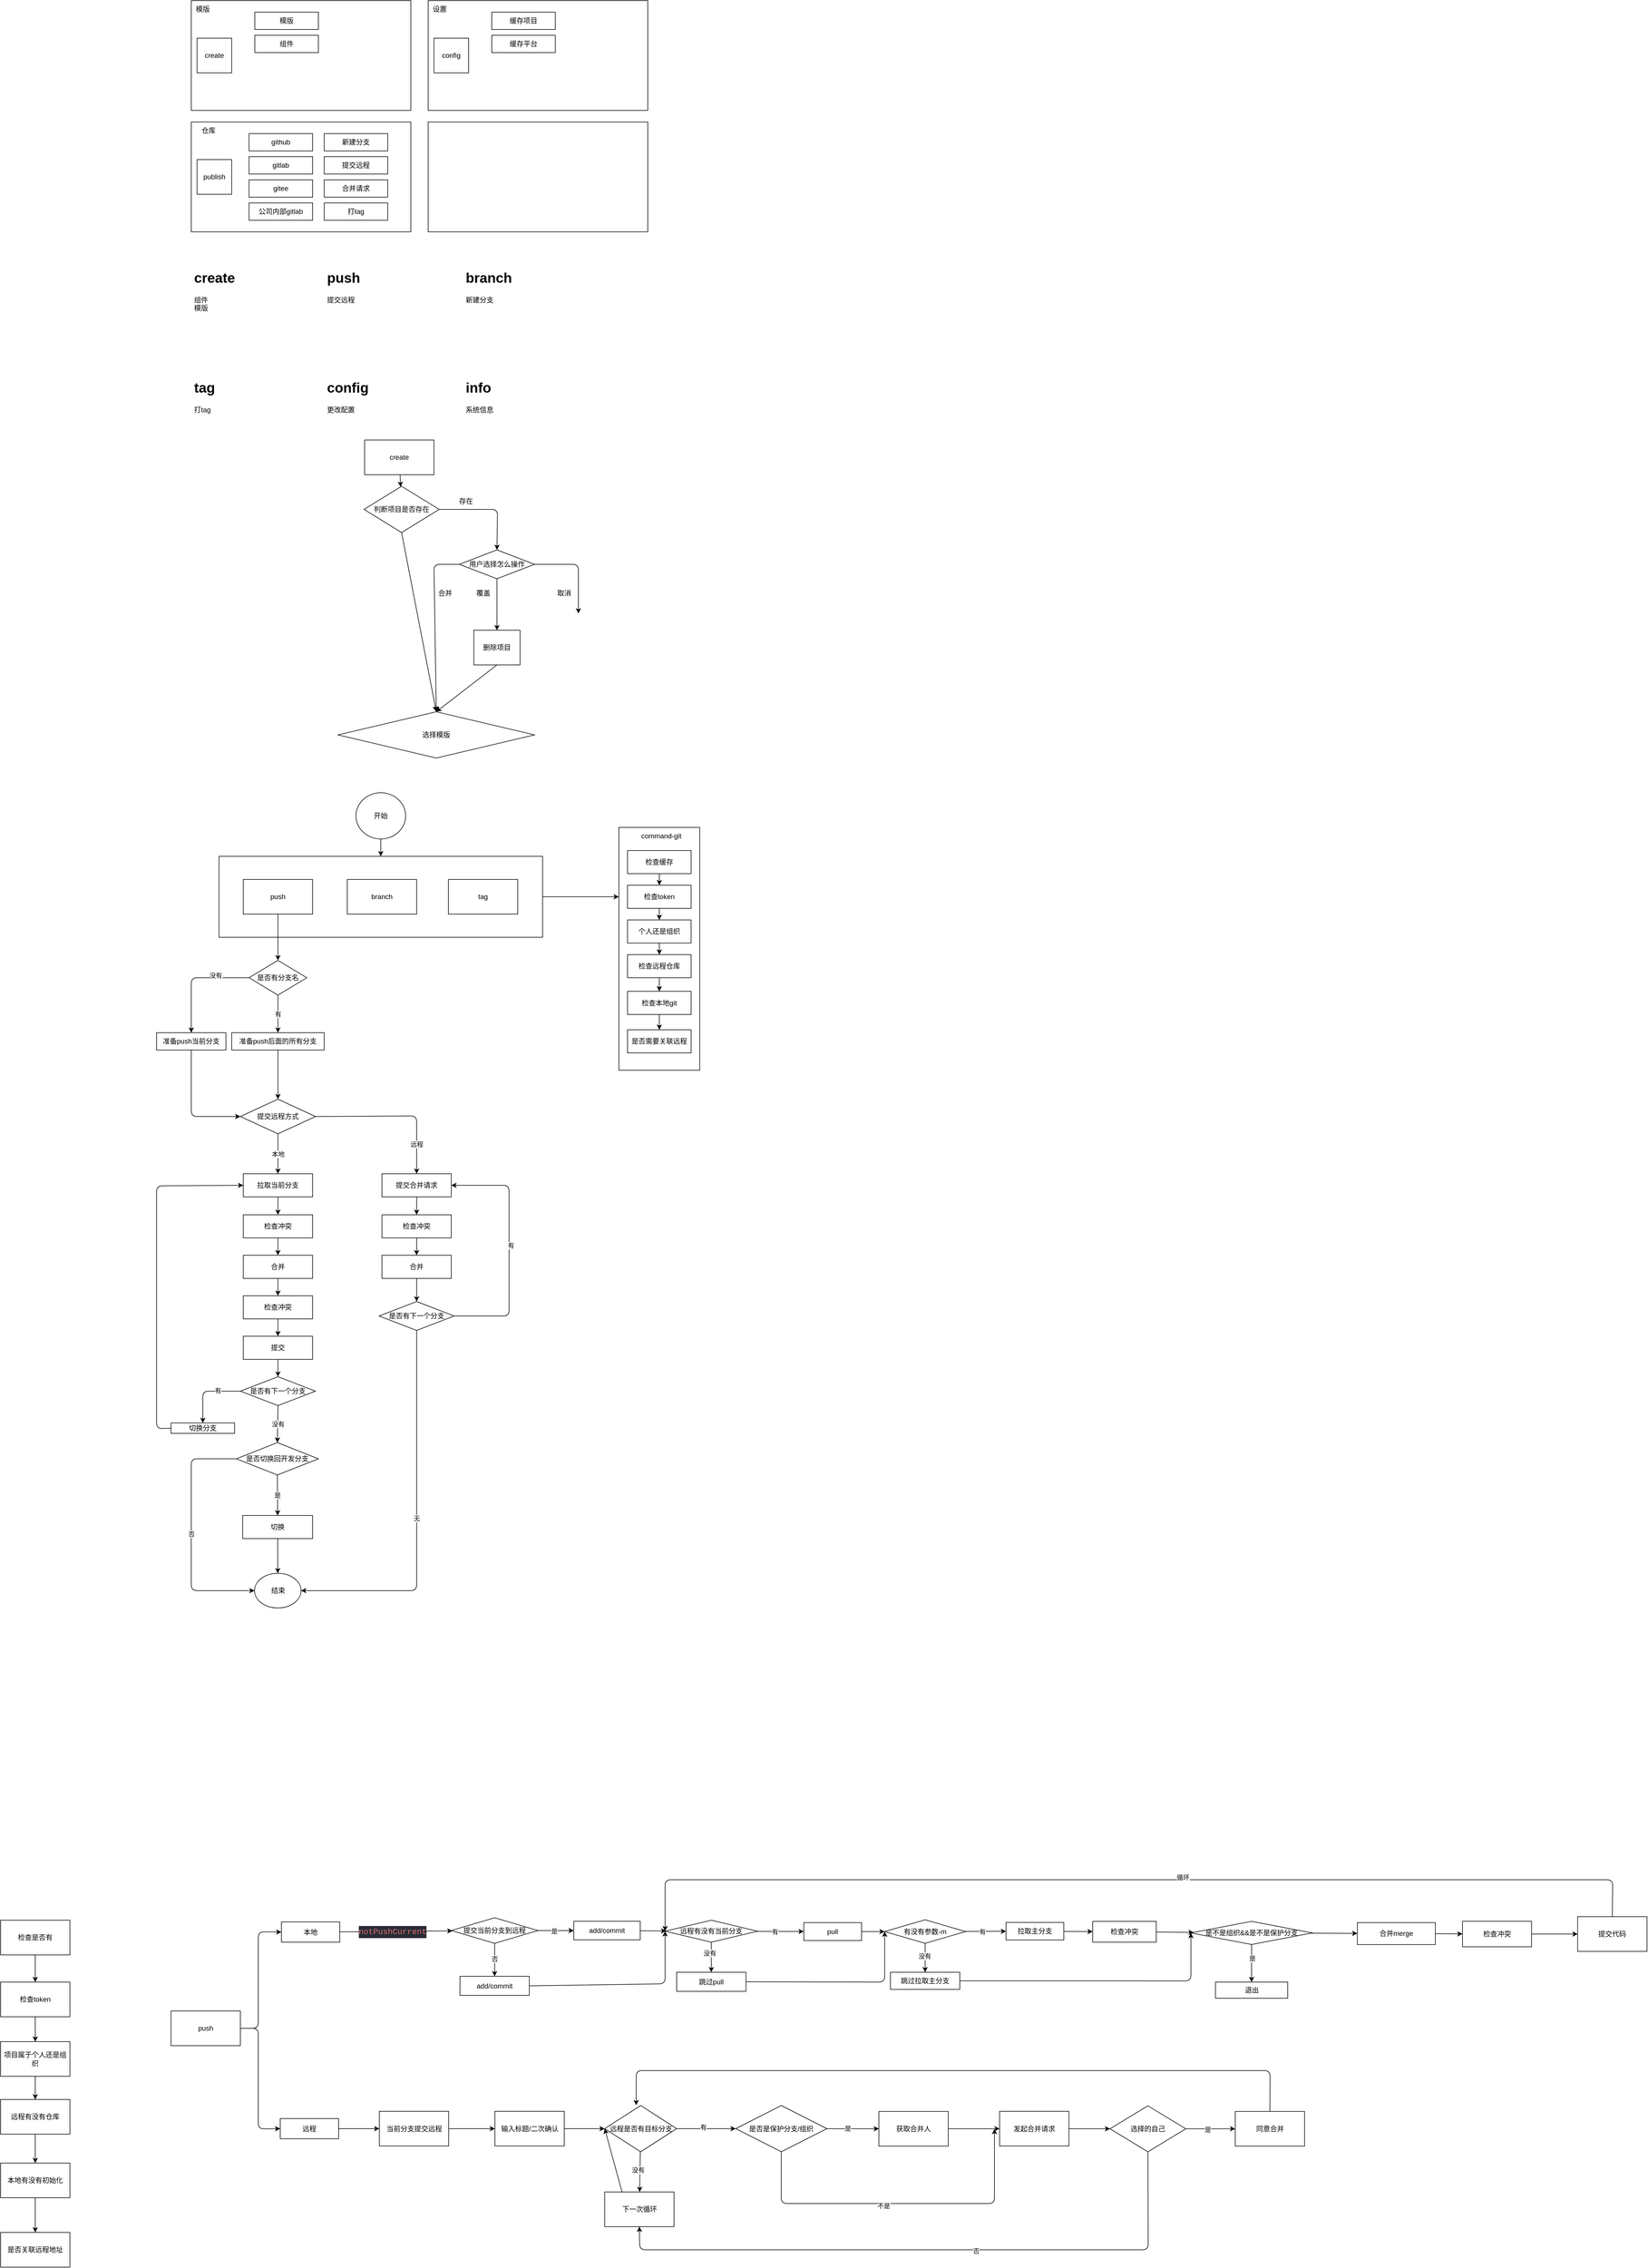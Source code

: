 <mxfile>
    <diagram id="hj7p5NcWXGHXg7Z-rghi" name="第 1 页">
        <mxGraphModel dx="1748" dy="349" grid="1" gridSize="10" guides="1" tooltips="1" connect="1" arrows="1" fold="1" page="1" pageScale="1" pageWidth="827" pageHeight="1169" math="0" shadow="0">
            <root>
                <mxCell id="0"/>
                <mxCell id="1" parent="0"/>
                <mxCell id="69" style="edgeStyle=none;html=1;exitX=1;exitY=0.5;exitDx=0;exitDy=0;" parent="1" source="66" edge="1">
                    <mxGeometry relative="1" as="geometry">
                        <mxPoint x="790" y="1570" as="targetPoint"/>
                    </mxGeometry>
                </mxCell>
                <mxCell id="66" value="" style="rounded=0;whiteSpace=wrap;html=1;fillColor=none;" parent="1" vertex="1">
                    <mxGeometry x="98" y="1500" width="560" height="140" as="geometry"/>
                </mxCell>
                <mxCell id="2" value="" style="rounded=0;whiteSpace=wrap;html=1;fillColor=none;" parent="1" vertex="1">
                    <mxGeometry x="50" y="20" width="380" height="190" as="geometry"/>
                </mxCell>
                <mxCell id="3" value="create" style="rounded=0;whiteSpace=wrap;html=1;fillColor=none;" parent="1" vertex="1">
                    <mxGeometry x="60" y="85" width="60" height="60" as="geometry"/>
                </mxCell>
                <mxCell id="5" value="模版" style="text;html=1;strokeColor=none;fillColor=none;align=center;verticalAlign=middle;whiteSpace=wrap;rounded=0;" parent="1" vertex="1">
                    <mxGeometry x="40" y="20" width="60" height="30" as="geometry"/>
                </mxCell>
                <mxCell id="7" value="模版" style="whiteSpace=wrap;html=1;fillColor=none;rounded=0;" parent="1" vertex="1">
                    <mxGeometry x="160" y="40" width="110" height="30" as="geometry"/>
                </mxCell>
                <mxCell id="15" value="组件" style="whiteSpace=wrap;html=1;fillColor=none;rounded=0;" parent="1" vertex="1">
                    <mxGeometry x="160" y="80" width="110" height="30" as="geometry"/>
                </mxCell>
                <mxCell id="16" value="" style="rounded=0;whiteSpace=wrap;html=1;fillColor=none;" parent="1" vertex="1">
                    <mxGeometry x="50" y="230" width="380" height="190" as="geometry"/>
                </mxCell>
                <mxCell id="17" value="仓库" style="text;html=1;strokeColor=none;fillColor=none;align=center;verticalAlign=middle;whiteSpace=wrap;rounded=0;" parent="1" vertex="1">
                    <mxGeometry x="50" y="230" width="60" height="30" as="geometry"/>
                </mxCell>
                <mxCell id="18" value="publish" style="rounded=0;whiteSpace=wrap;html=1;fillColor=none;" parent="1" vertex="1">
                    <mxGeometry x="60" y="295" width="60" height="60" as="geometry"/>
                </mxCell>
                <mxCell id="19" value="github" style="whiteSpace=wrap;html=1;fillColor=none;rounded=0;" parent="1" vertex="1">
                    <mxGeometry x="150" y="250" width="110" height="30" as="geometry"/>
                </mxCell>
                <mxCell id="20" value="gitlab" style="whiteSpace=wrap;html=1;fillColor=none;rounded=0;" parent="1" vertex="1">
                    <mxGeometry x="150" y="290" width="110" height="30" as="geometry"/>
                </mxCell>
                <mxCell id="21" value="gitee" style="whiteSpace=wrap;html=1;fillColor=none;rounded=0;" parent="1" vertex="1">
                    <mxGeometry x="150" y="330" width="110" height="30" as="geometry"/>
                </mxCell>
                <mxCell id="22" value="公司内部gitlab" style="whiteSpace=wrap;html=1;fillColor=none;rounded=0;" parent="1" vertex="1">
                    <mxGeometry x="150" y="370" width="110" height="30" as="geometry"/>
                </mxCell>
                <mxCell id="23" value="新建分支" style="whiteSpace=wrap;html=1;fillColor=none;rounded=0;" parent="1" vertex="1">
                    <mxGeometry x="280" y="250" width="110" height="30" as="geometry"/>
                </mxCell>
                <mxCell id="24" value="提交远程" style="whiteSpace=wrap;html=1;fillColor=none;rounded=0;" parent="1" vertex="1">
                    <mxGeometry x="280" y="290" width="110" height="30" as="geometry"/>
                </mxCell>
                <mxCell id="25" value="合并请求" style="whiteSpace=wrap;html=1;fillColor=none;rounded=0;" parent="1" vertex="1">
                    <mxGeometry x="280" y="330" width="110" height="30" as="geometry"/>
                </mxCell>
                <mxCell id="26" value="打tag" style="whiteSpace=wrap;html=1;fillColor=none;rounded=0;" parent="1" vertex="1">
                    <mxGeometry x="280" y="370" width="110" height="30" as="geometry"/>
                </mxCell>
                <mxCell id="27" value="" style="rounded=0;whiteSpace=wrap;html=1;fillColor=none;" parent="1" vertex="1">
                    <mxGeometry x="460" y="20" width="380" height="190" as="geometry"/>
                </mxCell>
                <mxCell id="28" value="config" style="rounded=0;whiteSpace=wrap;html=1;fillColor=none;" parent="1" vertex="1">
                    <mxGeometry x="470" y="85" width="60" height="60" as="geometry"/>
                </mxCell>
                <mxCell id="29" value="设置" style="text;html=1;strokeColor=none;fillColor=none;align=center;verticalAlign=middle;whiteSpace=wrap;rounded=0;" parent="1" vertex="1">
                    <mxGeometry x="450" y="20" width="60" height="30" as="geometry"/>
                </mxCell>
                <mxCell id="30" value="缓存项目" style="whiteSpace=wrap;html=1;fillColor=none;rounded=0;" parent="1" vertex="1">
                    <mxGeometry x="570" y="40" width="110" height="30" as="geometry"/>
                </mxCell>
                <mxCell id="31" value="缓存平台" style="whiteSpace=wrap;html=1;fillColor=none;rounded=0;" parent="1" vertex="1">
                    <mxGeometry x="570" y="80" width="110" height="30" as="geometry"/>
                </mxCell>
                <mxCell id="32" value="" style="rounded=0;whiteSpace=wrap;html=1;fillColor=none;" parent="1" vertex="1">
                    <mxGeometry x="460" y="230" width="380" height="190" as="geometry"/>
                </mxCell>
                <mxCell id="34" value="&lt;h1&gt;create&lt;/h1&gt;&lt;div&gt;组件&lt;/div&gt;&lt;div&gt;模版&lt;/div&gt;&lt;div&gt;&lt;br&gt;&lt;/div&gt;" style="text;html=1;strokeColor=none;fillColor=none;spacing=5;spacingTop=-20;whiteSpace=wrap;overflow=hidden;rounded=0;" parent="1" vertex="1">
                    <mxGeometry x="50" y="480" width="190" height="120" as="geometry"/>
                </mxCell>
                <mxCell id="35" value="&lt;h1&gt;push&lt;/h1&gt;&lt;div&gt;提交远程&lt;/div&gt;" style="text;html=1;strokeColor=none;fillColor=none;spacing=5;spacingTop=-20;whiteSpace=wrap;overflow=hidden;rounded=0;" parent="1" vertex="1">
                    <mxGeometry x="280" y="480" width="190" height="120" as="geometry"/>
                </mxCell>
                <mxCell id="36" value="&lt;h1&gt;branch&lt;/h1&gt;&lt;div&gt;新建分支&lt;/div&gt;" style="text;html=1;strokeColor=none;fillColor=none;spacing=5;spacingTop=-20;whiteSpace=wrap;overflow=hidden;rounded=0;" parent="1" vertex="1">
                    <mxGeometry x="520" y="480" width="190" height="120" as="geometry"/>
                </mxCell>
                <mxCell id="37" value="&lt;h1&gt;tag&lt;/h1&gt;&lt;div&gt;打tag&lt;/div&gt;" style="text;html=1;strokeColor=none;fillColor=none;spacing=5;spacingTop=-20;whiteSpace=wrap;overflow=hidden;rounded=0;" parent="1" vertex="1">
                    <mxGeometry x="50" y="670" width="190" height="120" as="geometry"/>
                </mxCell>
                <mxCell id="38" value="&lt;h1&gt;config&lt;/h1&gt;&lt;div&gt;更改配置&lt;/div&gt;" style="text;html=1;strokeColor=none;fillColor=none;spacing=5;spacingTop=-20;whiteSpace=wrap;overflow=hidden;rounded=0;" parent="1" vertex="1">
                    <mxGeometry x="280" y="670" width="190" height="120" as="geometry"/>
                </mxCell>
                <mxCell id="39" value="&lt;h1&gt;info&lt;/h1&gt;&lt;div&gt;系统信息&lt;/div&gt;" style="text;html=1;strokeColor=none;fillColor=none;spacing=5;spacingTop=-20;whiteSpace=wrap;overflow=hidden;rounded=0;" parent="1" vertex="1">
                    <mxGeometry x="520" y="670" width="190" height="120" as="geometry"/>
                </mxCell>
                <mxCell id="42" value="" style="edgeStyle=none;html=1;" parent="1" source="40" target="41" edge="1">
                    <mxGeometry relative="1" as="geometry"/>
                </mxCell>
                <mxCell id="40" value="create" style="rounded=0;whiteSpace=wrap;html=1;" parent="1" vertex="1">
                    <mxGeometry x="350" y="780" width="120" height="60" as="geometry"/>
                </mxCell>
                <mxCell id="43" style="edgeStyle=none;html=1;exitX=1;exitY=0.5;exitDx=0;exitDy=0;entryX=0.5;entryY=0;entryDx=0;entryDy=0;" parent="1" source="41" edge="1">
                    <mxGeometry relative="1" as="geometry">
                        <mxPoint x="579" y="970" as="targetPoint"/>
                        <Array as="points">
                            <mxPoint x="580" y="900"/>
                        </Array>
                    </mxGeometry>
                </mxCell>
                <mxCell id="58" style="edgeStyle=none;html=1;exitX=0.5;exitY=1;exitDx=0;exitDy=0;entryX=0.5;entryY=0;entryDx=0;entryDy=0;" parent="1" source="41" target="61" edge="1">
                    <mxGeometry relative="1" as="geometry">
                        <mxPoint x="414" y="1240" as="targetPoint"/>
                    </mxGeometry>
                </mxCell>
                <mxCell id="41" value="判断项目是否存在" style="rhombus;whiteSpace=wrap;html=1;rounded=0;" parent="1" vertex="1">
                    <mxGeometry x="349" y="860" width="130" height="80" as="geometry"/>
                </mxCell>
                <mxCell id="44" value="存在" style="text;html=1;align=center;verticalAlign=middle;resizable=0;points=[];autosize=1;strokeColor=none;fillColor=none;" parent="1" vertex="1">
                    <mxGeometry x="500" y="871" width="50" height="30" as="geometry"/>
                </mxCell>
                <mxCell id="48" style="edgeStyle=none;html=1;exitX=0;exitY=0.5;exitDx=0;exitDy=0;entryX=0.5;entryY=0;entryDx=0;entryDy=0;" parent="1" source="47" target="61" edge="1">
                    <mxGeometry relative="1" as="geometry">
                        <mxPoint x="470" y="1240" as="targetPoint"/>
                        <Array as="points">
                            <mxPoint x="470" y="995"/>
                        </Array>
                    </mxGeometry>
                </mxCell>
                <mxCell id="49" style="edgeStyle=none;html=1;exitX=1;exitY=0.5;exitDx=0;exitDy=0;" parent="1" source="47" edge="1">
                    <mxGeometry relative="1" as="geometry">
                        <mxPoint x="720" y="1080" as="targetPoint"/>
                        <Array as="points">
                            <mxPoint x="720" y="995"/>
                        </Array>
                    </mxGeometry>
                </mxCell>
                <mxCell id="54" style="edgeStyle=none;html=1;exitX=0.5;exitY=1;exitDx=0;exitDy=0;entryX=0.5;entryY=0;entryDx=0;entryDy=0;" parent="1" source="47" target="52" edge="1">
                    <mxGeometry relative="1" as="geometry"/>
                </mxCell>
                <mxCell id="47" value="用户选择怎么操作" style="rhombus;whiteSpace=wrap;html=1;rounded=0;" parent="1" vertex="1">
                    <mxGeometry x="514" y="970" width="130" height="50" as="geometry"/>
                </mxCell>
                <mxCell id="50" value="覆盖" style="text;html=1;align=center;verticalAlign=middle;resizable=0;points=[];autosize=1;strokeColor=none;fillColor=none;" parent="1" vertex="1">
                    <mxGeometry x="530" y="1030" width="50" height="30" as="geometry"/>
                </mxCell>
                <mxCell id="59" style="edgeStyle=none;html=1;exitX=0.5;exitY=1;exitDx=0;exitDy=0;entryX=0.5;entryY=0;entryDx=0;entryDy=0;" parent="1" source="52" target="61" edge="1">
                    <mxGeometry relative="1" as="geometry">
                        <mxPoint x="578.941" y="1240" as="targetPoint"/>
                    </mxGeometry>
                </mxCell>
                <mxCell id="52" value="删除项目" style="rounded=0;whiteSpace=wrap;html=1;" parent="1" vertex="1">
                    <mxGeometry x="539" y="1109" width="80" height="60" as="geometry"/>
                </mxCell>
                <mxCell id="55" value="合并" style="text;html=1;align=center;verticalAlign=middle;resizable=0;points=[];autosize=1;strokeColor=none;fillColor=none;" parent="1" vertex="1">
                    <mxGeometry x="464" y="1030" width="50" height="30" as="geometry"/>
                </mxCell>
                <mxCell id="56" value="取消" style="text;html=1;align=center;verticalAlign=middle;resizable=0;points=[];autosize=1;strokeColor=none;fillColor=none;" parent="1" vertex="1">
                    <mxGeometry x="670" y="1030" width="50" height="30" as="geometry"/>
                </mxCell>
                <mxCell id="61" value="选择模版" style="rhombus;whiteSpace=wrap;html=1;" parent="1" vertex="1">
                    <mxGeometry x="304" y="1250" width="340" height="80" as="geometry"/>
                </mxCell>
                <mxCell id="67" style="edgeStyle=none;html=1;exitX=0.5;exitY=1;exitDx=0;exitDy=0;entryX=0.5;entryY=0;entryDx=0;entryDy=0;" parent="1" source="62" target="66" edge="1">
                    <mxGeometry relative="1" as="geometry"/>
                </mxCell>
                <mxCell id="62" value="开始" style="ellipse;whiteSpace=wrap;html=1;" parent="1" vertex="1">
                    <mxGeometry x="335" y="1390" width="86" height="80" as="geometry"/>
                </mxCell>
                <mxCell id="88" style="edgeStyle=none;html=1;exitX=0.5;exitY=1;exitDx=0;exitDy=0;" parent="1" source="63" edge="1">
                    <mxGeometry relative="1" as="geometry">
                        <mxPoint x="200" y="1680" as="targetPoint"/>
                    </mxGeometry>
                </mxCell>
                <mxCell id="63" value="push" style="rounded=0;whiteSpace=wrap;html=1;" parent="1" vertex="1">
                    <mxGeometry x="140" y="1540" width="120" height="60" as="geometry"/>
                </mxCell>
                <mxCell id="64" value="branch" style="rounded=0;whiteSpace=wrap;html=1;" parent="1" vertex="1">
                    <mxGeometry x="320" y="1540" width="120" height="60" as="geometry"/>
                </mxCell>
                <mxCell id="65" value="tag" style="rounded=0;whiteSpace=wrap;html=1;" parent="1" vertex="1">
                    <mxGeometry x="495" y="1540" width="120" height="60" as="geometry"/>
                </mxCell>
                <mxCell id="70" value="" style="rounded=0;whiteSpace=wrap;html=1;fillColor=none;" parent="1" vertex="1">
                    <mxGeometry x="790" y="1450" width="140" height="420" as="geometry"/>
                </mxCell>
                <mxCell id="71" value="command-git&lt;br&gt;" style="text;html=1;strokeColor=none;fillColor=none;align=center;verticalAlign=middle;whiteSpace=wrap;rounded=0;" parent="1" vertex="1">
                    <mxGeometry x="827" y="1450" width="73" height="30" as="geometry"/>
                </mxCell>
                <mxCell id="78" value="" style="edgeStyle=none;html=1;" parent="1" source="72" target="77" edge="1">
                    <mxGeometry relative="1" as="geometry"/>
                </mxCell>
                <mxCell id="72" value="检查缓存" style="rounded=0;whiteSpace=wrap;html=1;fillColor=none;" parent="1" vertex="1">
                    <mxGeometry x="805" y="1490" width="110" height="40" as="geometry"/>
                </mxCell>
                <mxCell id="80" value="" style="edgeStyle=none;html=1;" parent="1" source="77" target="79" edge="1">
                    <mxGeometry relative="1" as="geometry"/>
                </mxCell>
                <mxCell id="77" value="检查token" style="rounded=0;whiteSpace=wrap;html=1;fillColor=none;" parent="1" vertex="1">
                    <mxGeometry x="805" y="1550" width="110" height="40" as="geometry"/>
                </mxCell>
                <mxCell id="82" value="" style="edgeStyle=none;html=1;" parent="1" source="79" target="81" edge="1">
                    <mxGeometry relative="1" as="geometry"/>
                </mxCell>
                <mxCell id="79" value="个人还是组织" style="rounded=0;whiteSpace=wrap;html=1;fillColor=none;" parent="1" vertex="1">
                    <mxGeometry x="805" y="1610" width="110" height="40" as="geometry"/>
                </mxCell>
                <mxCell id="84" value="" style="edgeStyle=none;html=1;" parent="1" source="81" target="83" edge="1">
                    <mxGeometry relative="1" as="geometry"/>
                </mxCell>
                <mxCell id="81" value="检查远程仓库" style="rounded=0;whiteSpace=wrap;html=1;fillColor=none;" parent="1" vertex="1">
                    <mxGeometry x="805" y="1670" width="110" height="40" as="geometry"/>
                </mxCell>
                <mxCell id="87" value="" style="edgeStyle=none;html=1;" parent="1" source="83" target="86" edge="1">
                    <mxGeometry relative="1" as="geometry"/>
                </mxCell>
                <mxCell id="83" value="检查本地git" style="rounded=0;whiteSpace=wrap;html=1;fillColor=none;" parent="1" vertex="1">
                    <mxGeometry x="805" y="1733.5" width="110" height="40" as="geometry"/>
                </mxCell>
                <mxCell id="86" value="是否需要关联远程" style="rounded=0;whiteSpace=wrap;html=1;fillColor=none;" parent="1" vertex="1">
                    <mxGeometry x="805" y="1800" width="110" height="40" as="geometry"/>
                </mxCell>
                <mxCell id="90" style="edgeStyle=none;html=1;exitX=0;exitY=0.5;exitDx=0;exitDy=0;entryX=0.5;entryY=0;entryDx=0;entryDy=0;" parent="1" source="89" target="93" edge="1">
                    <mxGeometry relative="1" as="geometry">
                        <mxPoint x="80" y="1800" as="targetPoint"/>
                        <Array as="points">
                            <mxPoint x="50" y="1710"/>
                        </Array>
                    </mxGeometry>
                </mxCell>
                <mxCell id="92" value="没有" style="edgeLabel;html=1;align=center;verticalAlign=middle;resizable=0;points=[];" parent="90" vertex="1" connectable="0">
                    <mxGeometry x="-0.084" y="-1" relative="1" as="geometry">
                        <mxPoint x="31" y="-3" as="offset"/>
                    </mxGeometry>
                </mxCell>
                <mxCell id="95" value="有" style="edgeStyle=none;html=1;exitX=0.5;exitY=1;exitDx=0;exitDy=0;entryX=0.5;entryY=0;entryDx=0;entryDy=0;" parent="1" source="89" target="96" edge="1">
                    <mxGeometry relative="1" as="geometry">
                        <mxPoint x="200" y="1800" as="targetPoint"/>
                    </mxGeometry>
                </mxCell>
                <mxCell id="89" value="是否有分支名" style="rhombus;whiteSpace=wrap;html=1;fillColor=none;" parent="1" vertex="1">
                    <mxGeometry x="150" y="1680" width="100" height="60" as="geometry"/>
                </mxCell>
                <mxCell id="97" style="edgeStyle=none;html=1;exitX=0.5;exitY=1;exitDx=0;exitDy=0;entryX=0;entryY=0.5;entryDx=0;entryDy=0;" parent="1" source="93" target="100" edge="1">
                    <mxGeometry relative="1" as="geometry">
                        <mxPoint x="140" y="1935" as="targetPoint"/>
                        <Array as="points">
                            <mxPoint x="50" y="1950"/>
                        </Array>
                    </mxGeometry>
                </mxCell>
                <mxCell id="93" value="准备push当前分支" style="rounded=0;whiteSpace=wrap;html=1;fillColor=none;" parent="1" vertex="1">
                    <mxGeometry x="-10" y="1805" width="120" height="30" as="geometry"/>
                </mxCell>
                <mxCell id="99" style="edgeStyle=none;html=1;exitX=0.5;exitY=1;exitDx=0;exitDy=0;entryX=0.5;entryY=0;entryDx=0;entryDy=0;" parent="1" source="96" target="100" edge="1">
                    <mxGeometry relative="1" as="geometry">
                        <mxPoint x="200" y="1920" as="targetPoint"/>
                    </mxGeometry>
                </mxCell>
                <mxCell id="96" value="准备push后面的所有分支" style="rounded=0;whiteSpace=wrap;html=1;fillColor=none;" parent="1" vertex="1">
                    <mxGeometry x="120" y="1805" width="160" height="30" as="geometry"/>
                </mxCell>
                <mxCell id="101" value="本地" style="edgeStyle=none;html=1;exitX=0.5;exitY=1;exitDx=0;exitDy=0;entryX=0.5;entryY=0;entryDx=0;entryDy=0;" parent="1" source="100" target="104" edge="1">
                    <mxGeometry relative="1" as="geometry">
                        <mxPoint x="200" y="2070" as="targetPoint"/>
                    </mxGeometry>
                </mxCell>
                <mxCell id="102" value="远程" style="edgeStyle=none;html=1;exitX=1;exitY=0.5;exitDx=0;exitDy=0;entryX=0.5;entryY=0;entryDx=0;entryDy=0;" parent="1" source="100" target="135" edge="1">
                    <mxGeometry x="0.634" relative="1" as="geometry">
                        <mxPoint x="440" y="2049" as="targetPoint"/>
                        <mxPoint x="272" y="1949" as="sourcePoint"/>
                        <Array as="points">
                            <mxPoint x="440" y="1949"/>
                            <mxPoint x="440" y="2010"/>
                        </Array>
                        <mxPoint as="offset"/>
                    </mxGeometry>
                </mxCell>
                <mxCell id="100" value="提交远程方式" style="rhombus;whiteSpace=wrap;html=1;fillColor=none;" parent="1" vertex="1">
                    <mxGeometry x="135" y="1920" width="130" height="60" as="geometry"/>
                </mxCell>
                <mxCell id="106" value="" style="edgeStyle=none;html=1;" parent="1" source="104" target="105" edge="1">
                    <mxGeometry relative="1" as="geometry"/>
                </mxCell>
                <mxCell id="104" value="拉取当前分支" style="rounded=0;whiteSpace=wrap;html=1;fillColor=none;" parent="1" vertex="1">
                    <mxGeometry x="140" y="2049" width="120" height="40" as="geometry"/>
                </mxCell>
                <mxCell id="116" value="" style="edgeStyle=none;html=1;" parent="1" source="105" target="115" edge="1">
                    <mxGeometry relative="1" as="geometry"/>
                </mxCell>
                <mxCell id="105" value="检查冲突" style="rounded=0;whiteSpace=wrap;html=1;fillColor=none;" parent="1" vertex="1">
                    <mxGeometry x="140" y="2120" width="120" height="40" as="geometry"/>
                </mxCell>
                <mxCell id="111" value="" style="edgeStyle=none;html=1;entryX=0;entryY=0.5;entryDx=0;entryDy=0;exitX=0;exitY=0.5;exitDx=0;exitDy=0;" parent="1" source="129" target="104" edge="1">
                    <mxGeometry relative="1" as="geometry">
                        <mxPoint x="-20" y="2460" as="sourcePoint"/>
                        <Array as="points">
                            <mxPoint x="-10" y="2490"/>
                            <mxPoint x="-10" y="2070"/>
                        </Array>
                    </mxGeometry>
                </mxCell>
                <mxCell id="123" value="" style="edgeStyle=none;html=1;entryX=0.5;entryY=0;entryDx=0;entryDy=0;" parent="1" source="109" target="124" edge="1">
                    <mxGeometry relative="1" as="geometry">
                        <mxPoint x="200" y="2400" as="targetPoint"/>
                    </mxGeometry>
                </mxCell>
                <mxCell id="109" value="提交" style="rounded=0;whiteSpace=wrap;html=1;fillColor=none;" parent="1" vertex="1">
                    <mxGeometry x="140" y="2330" width="120" height="40" as="geometry"/>
                </mxCell>
                <mxCell id="119" value="" style="edgeStyle=none;html=1;" parent="1" source="115" target="118" edge="1">
                    <mxGeometry relative="1" as="geometry"/>
                </mxCell>
                <mxCell id="115" value="合并" style="rounded=0;whiteSpace=wrap;html=1;fillColor=none;" parent="1" vertex="1">
                    <mxGeometry x="140" y="2190" width="120" height="40" as="geometry"/>
                </mxCell>
                <mxCell id="120" style="edgeStyle=none;html=1;exitX=0.5;exitY=1;exitDx=0;exitDy=0;entryX=0.5;entryY=0;entryDx=0;entryDy=0;" parent="1" source="118" target="109" edge="1">
                    <mxGeometry relative="1" as="geometry"/>
                </mxCell>
                <mxCell id="118" value="检查冲突" style="rounded=0;whiteSpace=wrap;html=1;fillColor=none;" parent="1" vertex="1">
                    <mxGeometry x="140" y="2260" width="120" height="40" as="geometry"/>
                </mxCell>
                <mxCell id="125" value="没有" style="edgeStyle=none;html=1;exitX=0.5;exitY=1;exitDx=0;exitDy=0;entryX=0.5;entryY=0;entryDx=0;entryDy=0;" parent="1" source="124" target="126" edge="1">
                    <mxGeometry relative="1" as="geometry">
                        <mxPoint x="200.444" y="2560" as="targetPoint"/>
                        <Array as="points"/>
                    </mxGeometry>
                </mxCell>
                <mxCell id="128" style="edgeStyle=none;html=1;exitX=0;exitY=0.5;exitDx=0;exitDy=0;entryX=0.5;entryY=0;entryDx=0;entryDy=0;" parent="1" source="124" target="129" edge="1">
                    <mxGeometry relative="1" as="geometry">
                        <mxPoint x="70" y="2520" as="targetPoint"/>
                        <Array as="points">
                            <mxPoint x="70" y="2425"/>
                        </Array>
                    </mxGeometry>
                </mxCell>
                <mxCell id="130" value="有" style="edgeLabel;html=1;align=center;verticalAlign=middle;resizable=0;points=[];" parent="128" vertex="1" connectable="0">
                    <mxGeometry x="-0.342" y="-1" relative="1" as="geometry">
                        <mxPoint as="offset"/>
                    </mxGeometry>
                </mxCell>
                <mxCell id="124" value="是否有下一个分支" style="rhombus;whiteSpace=wrap;html=1;fillColor=none;" parent="1" vertex="1">
                    <mxGeometry x="135" y="2400" width="130" height="50" as="geometry"/>
                </mxCell>
                <mxCell id="127" value="是" style="edgeStyle=none;html=1;exitX=0.5;exitY=1;exitDx=0;exitDy=0;entryX=0.5;entryY=0;entryDx=0;entryDy=0;" parent="1" source="126" target="131" edge="1">
                    <mxGeometry relative="1" as="geometry">
                        <mxPoint x="199.333" y="2640" as="targetPoint"/>
                    </mxGeometry>
                </mxCell>
                <mxCell id="134" value="否" style="edgeStyle=none;html=1;exitX=0;exitY=0.5;exitDx=0;exitDy=0;entryX=0;entryY=0.5;entryDx=0;entryDy=0;" parent="1" source="126" target="132" edge="1">
                    <mxGeometry relative="1" as="geometry">
                        <Array as="points">
                            <mxPoint x="50" y="2542"/>
                            <mxPoint x="50" y="2770"/>
                        </Array>
                    </mxGeometry>
                </mxCell>
                <mxCell id="126" value="是否切换回开发分支" style="rhombus;whiteSpace=wrap;html=1;fillColor=none;" parent="1" vertex="1">
                    <mxGeometry x="128" y="2514" width="142" height="56" as="geometry"/>
                </mxCell>
                <mxCell id="129" value="切换分支" style="rounded=0;whiteSpace=wrap;html=1;fillColor=none;" parent="1" vertex="1">
                    <mxGeometry x="15" y="2480" width="110" height="18" as="geometry"/>
                </mxCell>
                <mxCell id="133" value="" style="edgeStyle=none;html=1;" parent="1" source="131" target="132" edge="1">
                    <mxGeometry relative="1" as="geometry"/>
                </mxCell>
                <mxCell id="131" value="切换" style="rounded=0;whiteSpace=wrap;html=1;fillColor=none;" parent="1" vertex="1">
                    <mxGeometry x="139" y="2640" width="121" height="40" as="geometry"/>
                </mxCell>
                <mxCell id="132" value="结束" style="ellipse;whiteSpace=wrap;html=1;fillColor=none;rounded=0;" parent="1" vertex="1">
                    <mxGeometry x="159.5" y="2740" width="80.5" height="60" as="geometry"/>
                </mxCell>
                <mxCell id="138" value="" style="edgeStyle=none;html=1;" parent="1" source="135" target="137" edge="1">
                    <mxGeometry relative="1" as="geometry"/>
                </mxCell>
                <mxCell id="135" value="提交合并请求" style="rounded=0;whiteSpace=wrap;html=1;fillColor=none;" parent="1" vertex="1">
                    <mxGeometry x="380" y="2049" width="120" height="40" as="geometry"/>
                </mxCell>
                <mxCell id="140" value="" style="edgeStyle=none;html=1;" parent="1" source="137" target="139" edge="1">
                    <mxGeometry relative="1" as="geometry"/>
                </mxCell>
                <mxCell id="137" value="检查冲突" style="rounded=0;whiteSpace=wrap;html=1;fillColor=none;" parent="1" vertex="1">
                    <mxGeometry x="380" y="2120" width="120" height="40" as="geometry"/>
                </mxCell>
                <mxCell id="142" style="edgeStyle=none;html=1;exitX=0.5;exitY=1;exitDx=0;exitDy=0;entryX=0.5;entryY=0;entryDx=0;entryDy=0;" parent="1" source="139" target="141" edge="1">
                    <mxGeometry relative="1" as="geometry"/>
                </mxCell>
                <mxCell id="139" value="合并" style="rounded=0;whiteSpace=wrap;html=1;fillColor=none;" parent="1" vertex="1">
                    <mxGeometry x="380" y="2190" width="120" height="40" as="geometry"/>
                </mxCell>
                <mxCell id="143" style="edgeStyle=none;html=1;exitX=1;exitY=0.5;exitDx=0;exitDy=0;entryX=1;entryY=0.5;entryDx=0;entryDy=0;" parent="1" source="141" target="135" edge="1">
                    <mxGeometry relative="1" as="geometry">
                        <Array as="points">
                            <mxPoint x="600" y="2295"/>
                            <mxPoint x="600" y="2069"/>
                        </Array>
                    </mxGeometry>
                </mxCell>
                <mxCell id="144" value="有" style="edgeLabel;html=1;align=center;verticalAlign=middle;resizable=0;points=[];" parent="143" vertex="1" connectable="0">
                    <mxGeometry x="0.032" y="-3" relative="1" as="geometry">
                        <mxPoint as="offset"/>
                    </mxGeometry>
                </mxCell>
                <mxCell id="145" value="无" style="edgeStyle=none;html=1;exitX=0.5;exitY=1;exitDx=0;exitDy=0;entryX=1;entryY=0.5;entryDx=0;entryDy=0;" parent="1" source="141" target="132" edge="1">
                    <mxGeometry relative="1" as="geometry">
                        <Array as="points">
                            <mxPoint x="440" y="2770"/>
                        </Array>
                    </mxGeometry>
                </mxCell>
                <mxCell id="141" value="是否有下一个分支" style="rhombus;whiteSpace=wrap;html=1;fillColor=none;" parent="1" vertex="1">
                    <mxGeometry x="375" y="2270" width="130" height="50" as="geometry"/>
                </mxCell>
                <mxCell id="224" style="edgeStyle=none;html=1;exitX=1;exitY=0.5;exitDx=0;exitDy=0;entryX=0;entryY=0.5;entryDx=0;entryDy=0;" parent="1" source="226" target="227" edge="1">
                    <mxGeometry relative="1" as="geometry">
                        <mxPoint x="206" y="3477" as="targetPoint"/>
                        <Array as="points">
                            <mxPoint x="166" y="3527"/>
                            <mxPoint x="166" y="3477"/>
                            <mxPoint x="166" y="3360"/>
                        </Array>
                    </mxGeometry>
                </mxCell>
                <mxCell id="225" style="edgeStyle=none;html=1;exitX=1;exitY=0.5;exitDx=0;exitDy=0;entryX=0;entryY=0.5;entryDx=0;entryDy=0;" parent="1" source="226" target="228" edge="1">
                    <mxGeometry relative="1" as="geometry">
                        <Array as="points">
                            <mxPoint x="166" y="3527"/>
                            <mxPoint x="166" y="3557"/>
                            <mxPoint x="166" y="3701"/>
                        </Array>
                    </mxGeometry>
                </mxCell>
                <mxCell id="226" value="push" style="rounded=0;whiteSpace=wrap;html=1;" parent="1" vertex="1">
                    <mxGeometry x="15" y="3497" width="120" height="60" as="geometry"/>
                </mxCell>
                <mxCell id="243" value="" style="edgeStyle=none;html=1;" parent="1" source="227" target="242" edge="1">
                    <mxGeometry relative="1" as="geometry"/>
                </mxCell>
                <mxCell id="244" value="&lt;div style=&quot;color: rgb(171, 178, 191); background-color: rgb(40, 44, 52); font-family: Menlo, Monaco, &amp;quot;Courier New&amp;quot;, monospace; font-size: 14px; line-height: 21px;&quot;&gt;&lt;span style=&quot;color: #e06c75;&quot;&gt;notPushCurrent&lt;/span&gt;&lt;/div&gt;" style="edgeLabel;html=1;align=center;verticalAlign=middle;resizable=0;points=[];" parent="243" connectable="0" vertex="1">
                    <mxGeometry x="-0.196" y="1" relative="1" as="geometry">
                        <mxPoint x="12" y="1" as="offset"/>
                    </mxGeometry>
                </mxCell>
                <mxCell id="227" value="本地" style="rounded=0;whiteSpace=wrap;html=1;" parent="1" vertex="1">
                    <mxGeometry x="206" y="3343" width="101" height="35" as="geometry"/>
                </mxCell>
                <mxCell id="294" value="" style="edgeStyle=none;html=1;" parent="1" source="228" target="293" edge="1">
                    <mxGeometry relative="1" as="geometry"/>
                </mxCell>
                <mxCell id="228" value="远程" style="rounded=0;whiteSpace=wrap;html=1;" parent="1" vertex="1">
                    <mxGeometry x="204" y="3683" width="101" height="35" as="geometry"/>
                </mxCell>
                <mxCell id="231" value="" style="edgeStyle=none;html=1;" parent="1" source="229" target="230" edge="1">
                    <mxGeometry relative="1" as="geometry"/>
                </mxCell>
                <mxCell id="229" value="检查是否有" style="rounded=0;whiteSpace=wrap;html=1;" parent="1" vertex="1">
                    <mxGeometry x="-280" y="3340" width="120" height="60" as="geometry"/>
                </mxCell>
                <mxCell id="233" value="" style="edgeStyle=none;html=1;" parent="1" source="230" target="232" edge="1">
                    <mxGeometry relative="1" as="geometry"/>
                </mxCell>
                <mxCell id="230" value="检查token" style="rounded=0;whiteSpace=wrap;html=1;" parent="1" vertex="1">
                    <mxGeometry x="-280" y="3447" width="120" height="60" as="geometry"/>
                </mxCell>
                <mxCell id="235" value="" style="edgeStyle=none;html=1;" parent="1" source="232" target="234" edge="1">
                    <mxGeometry relative="1" as="geometry"/>
                </mxCell>
                <mxCell id="232" value="项目属于个人还是组织" style="rounded=0;whiteSpace=wrap;html=1;" parent="1" vertex="1">
                    <mxGeometry x="-280" y="3550" width="120" height="60" as="geometry"/>
                </mxCell>
                <mxCell id="237" value="" style="edgeStyle=none;html=1;" parent="1" source="234" target="236" edge="1">
                    <mxGeometry relative="1" as="geometry"/>
                </mxCell>
                <mxCell id="234" value="远程有没有仓库" style="rounded=0;whiteSpace=wrap;html=1;" parent="1" vertex="1">
                    <mxGeometry x="-280" y="3650" width="120" height="60" as="geometry"/>
                </mxCell>
                <mxCell id="239" value="" style="edgeStyle=none;html=1;" parent="1" source="236" target="238" edge="1">
                    <mxGeometry relative="1" as="geometry"/>
                </mxCell>
                <mxCell id="236" value="本地有没有初始化" style="rounded=0;whiteSpace=wrap;html=1;" parent="1" vertex="1">
                    <mxGeometry x="-280" y="3760" width="120" height="60" as="geometry"/>
                </mxCell>
                <mxCell id="238" value="是否关联远程地址" style="rounded=0;whiteSpace=wrap;html=1;" parent="1" vertex="1">
                    <mxGeometry x="-280" y="3880" width="120" height="60" as="geometry"/>
                </mxCell>
                <mxCell id="247" value="" style="edgeStyle=none;html=1;" parent="1" source="242" target="246" edge="1">
                    <mxGeometry relative="1" as="geometry"/>
                </mxCell>
                <mxCell id="248" value="否" style="edgeLabel;html=1;align=center;verticalAlign=middle;resizable=0;points=[];" parent="247" connectable="0" vertex="1">
                    <mxGeometry x="-0.072" relative="1" as="geometry">
                        <mxPoint as="offset"/>
                    </mxGeometry>
                </mxCell>
                <mxCell id="250" value="" style="edgeStyle=none;html=1;" parent="1" source="242" target="249" edge="1">
                    <mxGeometry relative="1" as="geometry"/>
                </mxCell>
                <mxCell id="251" value="是" style="edgeLabel;html=1;align=center;verticalAlign=middle;resizable=0;points=[];" parent="250" connectable="0" vertex="1">
                    <mxGeometry x="-0.1" y="-1" relative="1" as="geometry">
                        <mxPoint as="offset"/>
                    </mxGeometry>
                </mxCell>
                <mxCell id="242" value="提交当前分支到远程" style="rhombus;whiteSpace=wrap;html=1;rounded=0;" parent="1" vertex="1">
                    <mxGeometry x="500" y="3335.75" width="150" height="44.25" as="geometry"/>
                </mxCell>
                <mxCell id="291" style="edgeStyle=none;html=1;exitX=1;exitY=0.5;exitDx=0;exitDy=0;entryX=0;entryY=0.5;entryDx=0;entryDy=0;" parent="1" source="246" target="252" edge="1">
                    <mxGeometry relative="1" as="geometry">
                        <Array as="points">
                            <mxPoint x="870" y="3450"/>
                        </Array>
                    </mxGeometry>
                </mxCell>
                <mxCell id="246" value="add/commit" style="whiteSpace=wrap;html=1;rounded=0;" parent="1" vertex="1">
                    <mxGeometry x="515" y="3437" width="120" height="33" as="geometry"/>
                </mxCell>
                <mxCell id="253" value="" style="edgeStyle=none;html=1;" parent="1" source="249" target="252" edge="1">
                    <mxGeometry relative="1" as="geometry"/>
                </mxCell>
                <mxCell id="249" value="add/commit" style="whiteSpace=wrap;html=1;rounded=0;" parent="1" vertex="1">
                    <mxGeometry x="712" y="3341.81" width="115" height="32.13" as="geometry"/>
                </mxCell>
                <mxCell id="255" value="" style="edgeStyle=none;html=1;" parent="1" source="252" target="254" edge="1">
                    <mxGeometry relative="1" as="geometry"/>
                </mxCell>
                <mxCell id="256" value="没有" style="edgeLabel;html=1;align=center;verticalAlign=middle;resizable=0;points=[];" parent="255" connectable="0" vertex="1">
                    <mxGeometry x="-0.285" y="-3" relative="1" as="geometry">
                        <mxPoint as="offset"/>
                    </mxGeometry>
                </mxCell>
                <mxCell id="259" value="" style="edgeStyle=none;html=1;" parent="1" source="252" target="258" edge="1">
                    <mxGeometry relative="1" as="geometry"/>
                </mxCell>
                <mxCell id="260" value="有" style="edgeLabel;html=1;align=center;verticalAlign=middle;resizable=0;points=[];" parent="259" connectable="0" vertex="1">
                    <mxGeometry x="-0.23" relative="1" as="geometry">
                        <mxPoint as="offset"/>
                    </mxGeometry>
                </mxCell>
                <mxCell id="252" value="远程有没有当前分支" style="rhombus;whiteSpace=wrap;html=1;rounded=0;" parent="1" vertex="1">
                    <mxGeometry x="870" y="3340" width="160" height="38" as="geometry"/>
                </mxCell>
                <mxCell id="289" style="edgeStyle=none;html=1;exitX=1;exitY=0.5;exitDx=0;exitDy=0;entryX=0;entryY=0.5;entryDx=0;entryDy=0;" parent="1" source="254" target="264" edge="1">
                    <mxGeometry relative="1" as="geometry">
                        <Array as="points">
                            <mxPoint x="1250" y="3447"/>
                        </Array>
                    </mxGeometry>
                </mxCell>
                <mxCell id="254" value="跳过pull" style="whiteSpace=wrap;html=1;rounded=0;" parent="1" vertex="1">
                    <mxGeometry x="890" y="3430" width="120" height="33" as="geometry"/>
                </mxCell>
                <mxCell id="265" value="" style="edgeStyle=none;html=1;" parent="1" source="258" target="264" edge="1">
                    <mxGeometry relative="1" as="geometry"/>
                </mxCell>
                <mxCell id="258" value="pull" style="whiteSpace=wrap;html=1;rounded=0;" parent="1" vertex="1">
                    <mxGeometry x="1110" y="3344.13" width="100" height="31" as="geometry"/>
                </mxCell>
                <mxCell id="268" value="" style="edgeStyle=none;html=1;" parent="1" source="264" target="267" edge="1">
                    <mxGeometry relative="1" as="geometry"/>
                </mxCell>
                <mxCell id="269" value="没有" style="edgeLabel;html=1;align=center;verticalAlign=middle;resizable=0;points=[];" parent="268" connectable="0" vertex="1">
                    <mxGeometry x="-0.137" y="-1" relative="1" as="geometry">
                        <mxPoint as="offset"/>
                    </mxGeometry>
                </mxCell>
                <mxCell id="271" value="" style="edgeStyle=none;html=1;" parent="1" source="264" target="270" edge="1">
                    <mxGeometry relative="1" as="geometry"/>
                </mxCell>
                <mxCell id="272" value="有" style="edgeLabel;html=1;align=center;verticalAlign=middle;resizable=0;points=[];" parent="271" connectable="0" vertex="1">
                    <mxGeometry x="-0.165" relative="1" as="geometry">
                        <mxPoint as="offset"/>
                    </mxGeometry>
                </mxCell>
                <mxCell id="264" value="有没有参数-m" style="rhombus;whiteSpace=wrap;html=1;rounded=0;" parent="1" vertex="1">
                    <mxGeometry x="1250" y="3339.25" width="140" height="40.75" as="geometry"/>
                </mxCell>
                <mxCell id="290" style="edgeStyle=none;html=1;exitX=1;exitY=0.5;exitDx=0;exitDy=0;entryX=0;entryY=0.5;entryDx=0;entryDy=0;" parent="1" source="267" target="277" edge="1">
                    <mxGeometry relative="1" as="geometry">
                        <Array as="points">
                            <mxPoint x="1780" y="3445"/>
                        </Array>
                    </mxGeometry>
                </mxCell>
                <mxCell id="267" value="跳过拉取主分支" style="whiteSpace=wrap;html=1;rounded=0;" parent="1" vertex="1">
                    <mxGeometry x="1260" y="3430" width="120" height="29.63" as="geometry"/>
                </mxCell>
                <mxCell id="276" value="" style="edgeStyle=none;html=1;" parent="1" source="270" target="275" edge="1">
                    <mxGeometry relative="1" as="geometry"/>
                </mxCell>
                <mxCell id="270" value="拉取主分支" style="whiteSpace=wrap;html=1;rounded=0;" parent="1" vertex="1">
                    <mxGeometry x="1460" y="3343.81" width="100" height="30.38" as="geometry"/>
                </mxCell>
                <mxCell id="278" value="" style="edgeStyle=none;html=1;" parent="1" source="275" target="277" edge="1">
                    <mxGeometry relative="1" as="geometry"/>
                </mxCell>
                <mxCell id="275" value="检查冲突" style="whiteSpace=wrap;html=1;rounded=0;" parent="1" vertex="1">
                    <mxGeometry x="1610" y="3342" width="110" height="36" as="geometry"/>
                </mxCell>
                <mxCell id="280" value="" style="edgeStyle=none;html=1;" parent="1" source="277" target="279" edge="1">
                    <mxGeometry relative="1" as="geometry"/>
                </mxCell>
                <mxCell id="281" value="是" style="edgeLabel;html=1;align=center;verticalAlign=middle;resizable=0;points=[];" parent="280" connectable="0" vertex="1">
                    <mxGeometry x="-0.264" y="1" relative="1" as="geometry">
                        <mxPoint as="offset"/>
                    </mxGeometry>
                </mxCell>
                <mxCell id="283" value="" style="edgeStyle=none;html=1;" parent="1" source="277" target="282" edge="1">
                    <mxGeometry relative="1" as="geometry"/>
                </mxCell>
                <mxCell id="277" value="是不是组织&amp;amp;&amp;amp;是不是保护分支" style="rhombus;whiteSpace=wrap;html=1;rounded=0;" parent="1" vertex="1">
                    <mxGeometry x="1780" y="3342" width="210" height="40" as="geometry"/>
                </mxCell>
                <mxCell id="279" value="退出" style="whiteSpace=wrap;html=1;rounded=0;" parent="1" vertex="1">
                    <mxGeometry x="1822.5" y="3447" width="125" height="28" as="geometry"/>
                </mxCell>
                <mxCell id="285" value="" style="edgeStyle=none;html=1;" parent="1" source="282" target="284" edge="1">
                    <mxGeometry relative="1" as="geometry"/>
                </mxCell>
                <mxCell id="282" value="合并merge" style="whiteSpace=wrap;html=1;rounded=0;" parent="1" vertex="1">
                    <mxGeometry x="2068" y="3344.13" width="135" height="38" as="geometry"/>
                </mxCell>
                <mxCell id="287" value="" style="edgeStyle=none;html=1;" parent="1" source="284" target="286" edge="1">
                    <mxGeometry relative="1" as="geometry"/>
                </mxCell>
                <mxCell id="284" value="检查冲突" style="whiteSpace=wrap;html=1;rounded=0;" parent="1" vertex="1">
                    <mxGeometry x="2250" y="3341.81" width="119.5" height="44.19" as="geometry"/>
                </mxCell>
                <mxCell id="288" style="edgeStyle=none;html=1;exitX=0.5;exitY=0;exitDx=0;exitDy=0;entryX=0;entryY=0.5;entryDx=0;entryDy=0;" parent="1" source="286" target="252" edge="1">
                    <mxGeometry relative="1" as="geometry">
                        <mxPoint x="1980" y="3270" as="targetPoint"/>
                        <Array as="points">
                            <mxPoint x="2510" y="3270"/>
                            <mxPoint x="870" y="3270"/>
                        </Array>
                    </mxGeometry>
                </mxCell>
                <mxCell id="292" value="循环" style="edgeLabel;html=1;align=center;verticalAlign=middle;resizable=0;points=[];" parent="288" connectable="0" vertex="1">
                    <mxGeometry x="-0.098" y="-4" relative="1" as="geometry">
                        <mxPoint as="offset"/>
                    </mxGeometry>
                </mxCell>
                <mxCell id="286" value="提交代码" style="whiteSpace=wrap;html=1;rounded=0;" parent="1" vertex="1">
                    <mxGeometry x="2449.25" y="3333.905" width="120" height="60" as="geometry"/>
                </mxCell>
                <mxCell id="296" value="" style="edgeStyle=none;html=1;" parent="1" source="293" target="295" edge="1">
                    <mxGeometry relative="1" as="geometry"/>
                </mxCell>
                <mxCell id="293" value="当前分支提交远程" style="whiteSpace=wrap;html=1;rounded=0;" parent="1" vertex="1">
                    <mxGeometry x="375.5" y="3670.5" width="120" height="60" as="geometry"/>
                </mxCell>
                <mxCell id="299" value="" style="edgeStyle=none;html=1;" parent="1" source="295" target="298" edge="1">
                    <mxGeometry relative="1" as="geometry"/>
                </mxCell>
                <mxCell id="295" value="输入标题/二次确认" style="whiteSpace=wrap;html=1;rounded=0;" parent="1" vertex="1">
                    <mxGeometry x="575.5" y="3670.5" width="120" height="60" as="geometry"/>
                </mxCell>
                <mxCell id="301" value="" style="edgeStyle=none;html=1;" parent="1" source="298" target="300" edge="1">
                    <mxGeometry relative="1" as="geometry"/>
                </mxCell>
                <mxCell id="302" value="没有" style="edgeLabel;html=1;align=center;verticalAlign=middle;resizable=0;points=[];" parent="301" connectable="0" vertex="1">
                    <mxGeometry x="-0.094" y="-4" relative="1" as="geometry">
                        <mxPoint as="offset"/>
                    </mxGeometry>
                </mxCell>
                <mxCell id="307" value="" style="edgeStyle=none;html=1;" parent="1" source="298" target="306" edge="1">
                    <mxGeometry relative="1" as="geometry"/>
                </mxCell>
                <mxCell id="308" value="有" style="edgeLabel;html=1;align=center;verticalAlign=middle;resizable=0;points=[];" parent="307" connectable="0" vertex="1">
                    <mxGeometry x="-0.101" y="3" relative="1" as="geometry">
                        <mxPoint as="offset"/>
                    </mxGeometry>
                </mxCell>
                <mxCell id="298" value="远程是否有目标分支" style="rhombus;whiteSpace=wrap;html=1;rounded=0;" parent="1" vertex="1">
                    <mxGeometry x="765.5" y="3660.5" width="124.5" height="80" as="geometry"/>
                </mxCell>
                <mxCell id="334" style="edgeStyle=none;html=1;exitX=0.25;exitY=0;exitDx=0;exitDy=0;entryX=0;entryY=0.5;entryDx=0;entryDy=0;" parent="1" source="300" target="298" edge="1">
                    <mxGeometry relative="1" as="geometry"/>
                </mxCell>
                <mxCell id="300" value="下一次循环" style="whiteSpace=wrap;html=1;rounded=0;" parent="1" vertex="1">
                    <mxGeometry x="765.5" y="3810" width="120" height="60" as="geometry"/>
                </mxCell>
                <mxCell id="310" value="" style="edgeStyle=none;html=1;" parent="1" source="306" edge="1">
                    <mxGeometry relative="1" as="geometry">
                        <mxPoint x="1440" y="3701" as="targetPoint"/>
                        <Array as="points">
                            <mxPoint x="1071" y="3830"/>
                            <mxPoint x="1440" y="3830"/>
                        </Array>
                    </mxGeometry>
                </mxCell>
                <mxCell id="311" value="不是" style="edgeLabel;html=1;align=center;verticalAlign=middle;resizable=0;points=[];" parent="310" connectable="0" vertex="1">
                    <mxGeometry x="-0.094" y="-4" relative="1" as="geometry">
                        <mxPoint as="offset"/>
                    </mxGeometry>
                </mxCell>
                <mxCell id="313" value="" style="edgeStyle=none;html=1;" parent="1" source="306" target="312" edge="1">
                    <mxGeometry relative="1" as="geometry"/>
                </mxCell>
                <mxCell id="314" value="是" style="edgeLabel;html=1;align=center;verticalAlign=middle;resizable=0;points=[];" parent="313" connectable="0" vertex="1">
                    <mxGeometry x="-0.197" y="1" relative="1" as="geometry">
                        <mxPoint as="offset"/>
                    </mxGeometry>
                </mxCell>
                <mxCell id="306" value="是否是保护分支/组织" style="rhombus;whiteSpace=wrap;html=1;rounded=0;" parent="1" vertex="1">
                    <mxGeometry x="992.25" y="3660.5" width="157.75" height="80" as="geometry"/>
                </mxCell>
                <mxCell id="316" value="" style="edgeStyle=none;html=1;" parent="1" source="312" target="315" edge="1">
                    <mxGeometry relative="1" as="geometry"/>
                </mxCell>
                <mxCell id="312" value="获取合并人" style="whiteSpace=wrap;html=1;rounded=0;" parent="1" vertex="1">
                    <mxGeometry x="1240.005" y="3670.75" width="120" height="60" as="geometry"/>
                </mxCell>
                <mxCell id="321" value="" style="edgeStyle=none;html=1;" parent="1" source="315" target="320" edge="1">
                    <mxGeometry relative="1" as="geometry"/>
                </mxCell>
                <mxCell id="315" value="发起合并请求" style="whiteSpace=wrap;html=1;rounded=0;" parent="1" vertex="1">
                    <mxGeometry x="1448.875" y="3670.5" width="120" height="60" as="geometry"/>
                </mxCell>
                <mxCell id="326" value="" style="edgeStyle=none;html=1;" parent="1" source="320" target="325" edge="1">
                    <mxGeometry relative="1" as="geometry"/>
                </mxCell>
                <mxCell id="327" value="是" style="edgeLabel;html=1;align=center;verticalAlign=middle;resizable=0;points=[];" parent="326" connectable="0" vertex="1">
                    <mxGeometry x="-0.107" y="-1" relative="1" as="geometry">
                        <mxPoint as="offset"/>
                    </mxGeometry>
                </mxCell>
                <mxCell id="331" value="" style="edgeStyle=none;html=1;entryX=0.5;entryY=1;entryDx=0;entryDy=0;" parent="1" source="320" target="300" edge="1">
                    <mxGeometry relative="1" as="geometry">
                        <mxPoint x="1705.565" y="3830.25" as="targetPoint"/>
                        <Array as="points">
                            <mxPoint x="1706" y="3910"/>
                            <mxPoint x="826" y="3910"/>
                        </Array>
                    </mxGeometry>
                </mxCell>
                <mxCell id="332" value="否" style="edgeLabel;html=1;align=center;verticalAlign=middle;resizable=0;points=[];" parent="331" connectable="0" vertex="1">
                    <mxGeometry x="-0.141" y="2" relative="1" as="geometry">
                        <mxPoint as="offset"/>
                    </mxGeometry>
                </mxCell>
                <mxCell id="320" value="选择的自己" style="rhombus;whiteSpace=wrap;html=1;rounded=0;" parent="1" vertex="1">
                    <mxGeometry x="1640" y="3661" width="131.13" height="79.5" as="geometry"/>
                </mxCell>
                <mxCell id="333" style="edgeStyle=none;html=1;exitX=0.5;exitY=0;exitDx=0;exitDy=0;" parent="1" source="325" edge="1">
                    <mxGeometry relative="1" as="geometry">
                        <mxPoint x="820" y="3660" as="targetPoint"/>
                        <Array as="points">
                            <mxPoint x="1917" y="3600"/>
                            <mxPoint x="820" y="3600"/>
                        </Array>
                    </mxGeometry>
                </mxCell>
                <mxCell id="325" value="同意合并" style="whiteSpace=wrap;html=1;rounded=0;" parent="1" vertex="1">
                    <mxGeometry x="1856.695" y="3670.75" width="120" height="60" as="geometry"/>
                </mxCell>
            </root>
        </mxGraphModel>
    </diagram>
</mxfile>